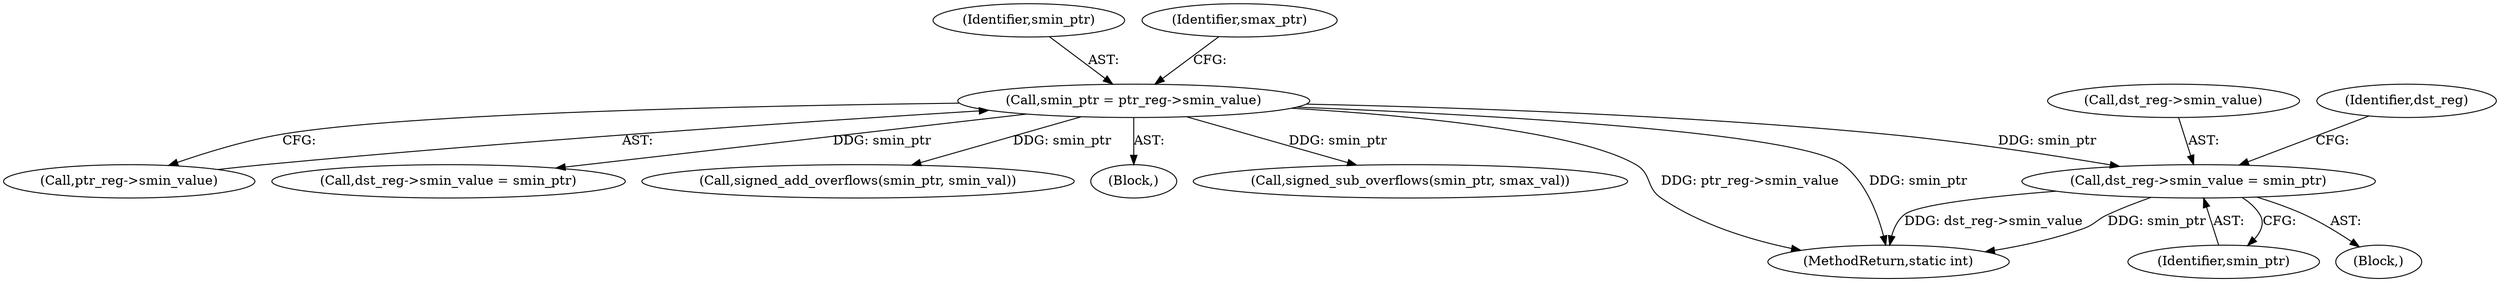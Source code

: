 digraph "0_linux_bb7f0f989ca7de1153bd128a40a71709e339fa03@pointer" {
"1000583" [label="(Call,dst_reg->smin_value = smin_ptr)"];
"1000148" [label="(Call,smin_ptr = ptr_reg->smin_value)"];
"1000150" [label="(Call,ptr_reg->smin_value)"];
"1000373" [label="(Call,dst_reg->smin_value = smin_ptr)"];
"1000419" [label="(Call,signed_add_overflows(smin_ptr, smin_val))"];
"1000584" [label="(Call,dst_reg->smin_value)"];
"1000797" [label="(MethodReturn,static int)"];
"1000149" [label="(Identifier,smin_ptr)"];
"1000121" [label="(Block,)"];
"1000590" [label="(Identifier,dst_reg)"];
"1000583" [label="(Call,dst_reg->smin_value = smin_ptr)"];
"1000148" [label="(Call,smin_ptr = ptr_reg->smin_value)"];
"1000636" [label="(Call,signed_sub_overflows(smin_ptr, smax_val))"];
"1000582" [label="(Block,)"];
"1000155" [label="(Identifier,smax_ptr)"];
"1000587" [label="(Identifier,smin_ptr)"];
"1000583" -> "1000582"  [label="AST: "];
"1000583" -> "1000587"  [label="CFG: "];
"1000584" -> "1000583"  [label="AST: "];
"1000587" -> "1000583"  [label="AST: "];
"1000590" -> "1000583"  [label="CFG: "];
"1000583" -> "1000797"  [label="DDG: dst_reg->smin_value"];
"1000583" -> "1000797"  [label="DDG: smin_ptr"];
"1000148" -> "1000583"  [label="DDG: smin_ptr"];
"1000148" -> "1000121"  [label="AST: "];
"1000148" -> "1000150"  [label="CFG: "];
"1000149" -> "1000148"  [label="AST: "];
"1000150" -> "1000148"  [label="AST: "];
"1000155" -> "1000148"  [label="CFG: "];
"1000148" -> "1000797"  [label="DDG: smin_ptr"];
"1000148" -> "1000797"  [label="DDG: ptr_reg->smin_value"];
"1000148" -> "1000373"  [label="DDG: smin_ptr"];
"1000148" -> "1000419"  [label="DDG: smin_ptr"];
"1000148" -> "1000636"  [label="DDG: smin_ptr"];
}
